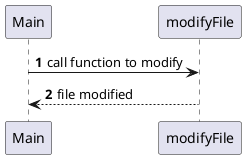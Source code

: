 @startuml
'https://plantuml.com/sequence-diagram

autonumber

Main -> modifyFile:call function to modify
modifyFile-->Main:file modified

@enduml
